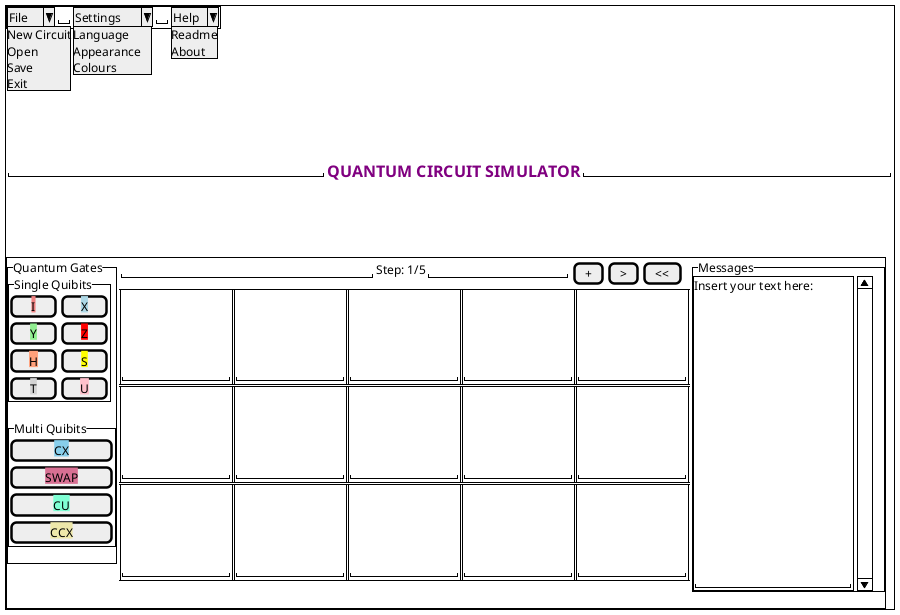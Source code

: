 
@startsalt
{+
{+
    ^File^^New Circuit^^Open^^Save^^Exit^|" "|
    ^Settings^^Language^^Appearance^^Colours^|" "|
    ^Help^^Readme^^About^
}
{
.
.
.
.
.
.
.
"                                       "|==<color:purple>QUANTUM CIRCUIT SIMULATOR|"                                      "
.
.
.
.
}
{+
    {^"Quantum Gates"
        {^"Single Quibits"
            [  <back:LightCoral>I  ]|[  <back:lightblue>X  ]
            [  <back:lightgreen>Y  ]|[  <back:red>Z  ]
            [  <back:LightSalmon>H  ]|[  <back:yellow>S  ]
            [  <back:lightgray>T  ]|[  <back:pink>U  ]
        }
        {^"Multi Quibits"
            [     <back:SkyBlue>CX     ]
            [    <back:PaleVioletRed>SWAP    ]
            [     <back:Aquamarine>CU     ]
            [    <back:PaleGoldenRod>CCX     ]
        }
    }|
    {
    {
    |"                               "|Step: 1/5|"                 "|[ + ]|[ > ]|[ << ]|
    }
      {-
        {!
          .
          .
          .
          .
          "             "
        }|
        {!
          .
          .
          .
          .
          "             "
        }|
        {!
          .
          .
          .
          .
          "             "
        }|
        {!
          .
          .
          .
          .
          "             "
        }|
        {!
          .
          .
          .
          .
          "             "
        }
      }
      {-
        {!
          .
          .
          .
          .
          "             "
        }|
        {!
          .
          .
          .
          .
          "             "
        }|
        {!
          .
          .
          .
          .
          "             "
        }|
        {!
          .
          .
          .
          .
          "             "
        }|
        {!
          .
          .
          .
          .
          "             "
        }
      }
      {-
        {!
          .
          .
          .
          .
          "             "
        }|
        {!
          .
          .
          .
          .
          "             "
        }|
        {!
          .
          .
          .
          .
          "             "
        }|
        {!
          .
          .
          .
          .
          "             "
        }|
        {!
          .
          .
          .
          .
          "             "
        }
      }
    }|
    {^"Messages"
        {SI
        Insert your text here:
        .
        .
        .
        .
        .
        .
        .
        .
        .
        .
        .
        .
        .
        .
        .
        "                   "
        }
    }
}
}
@endsalt

